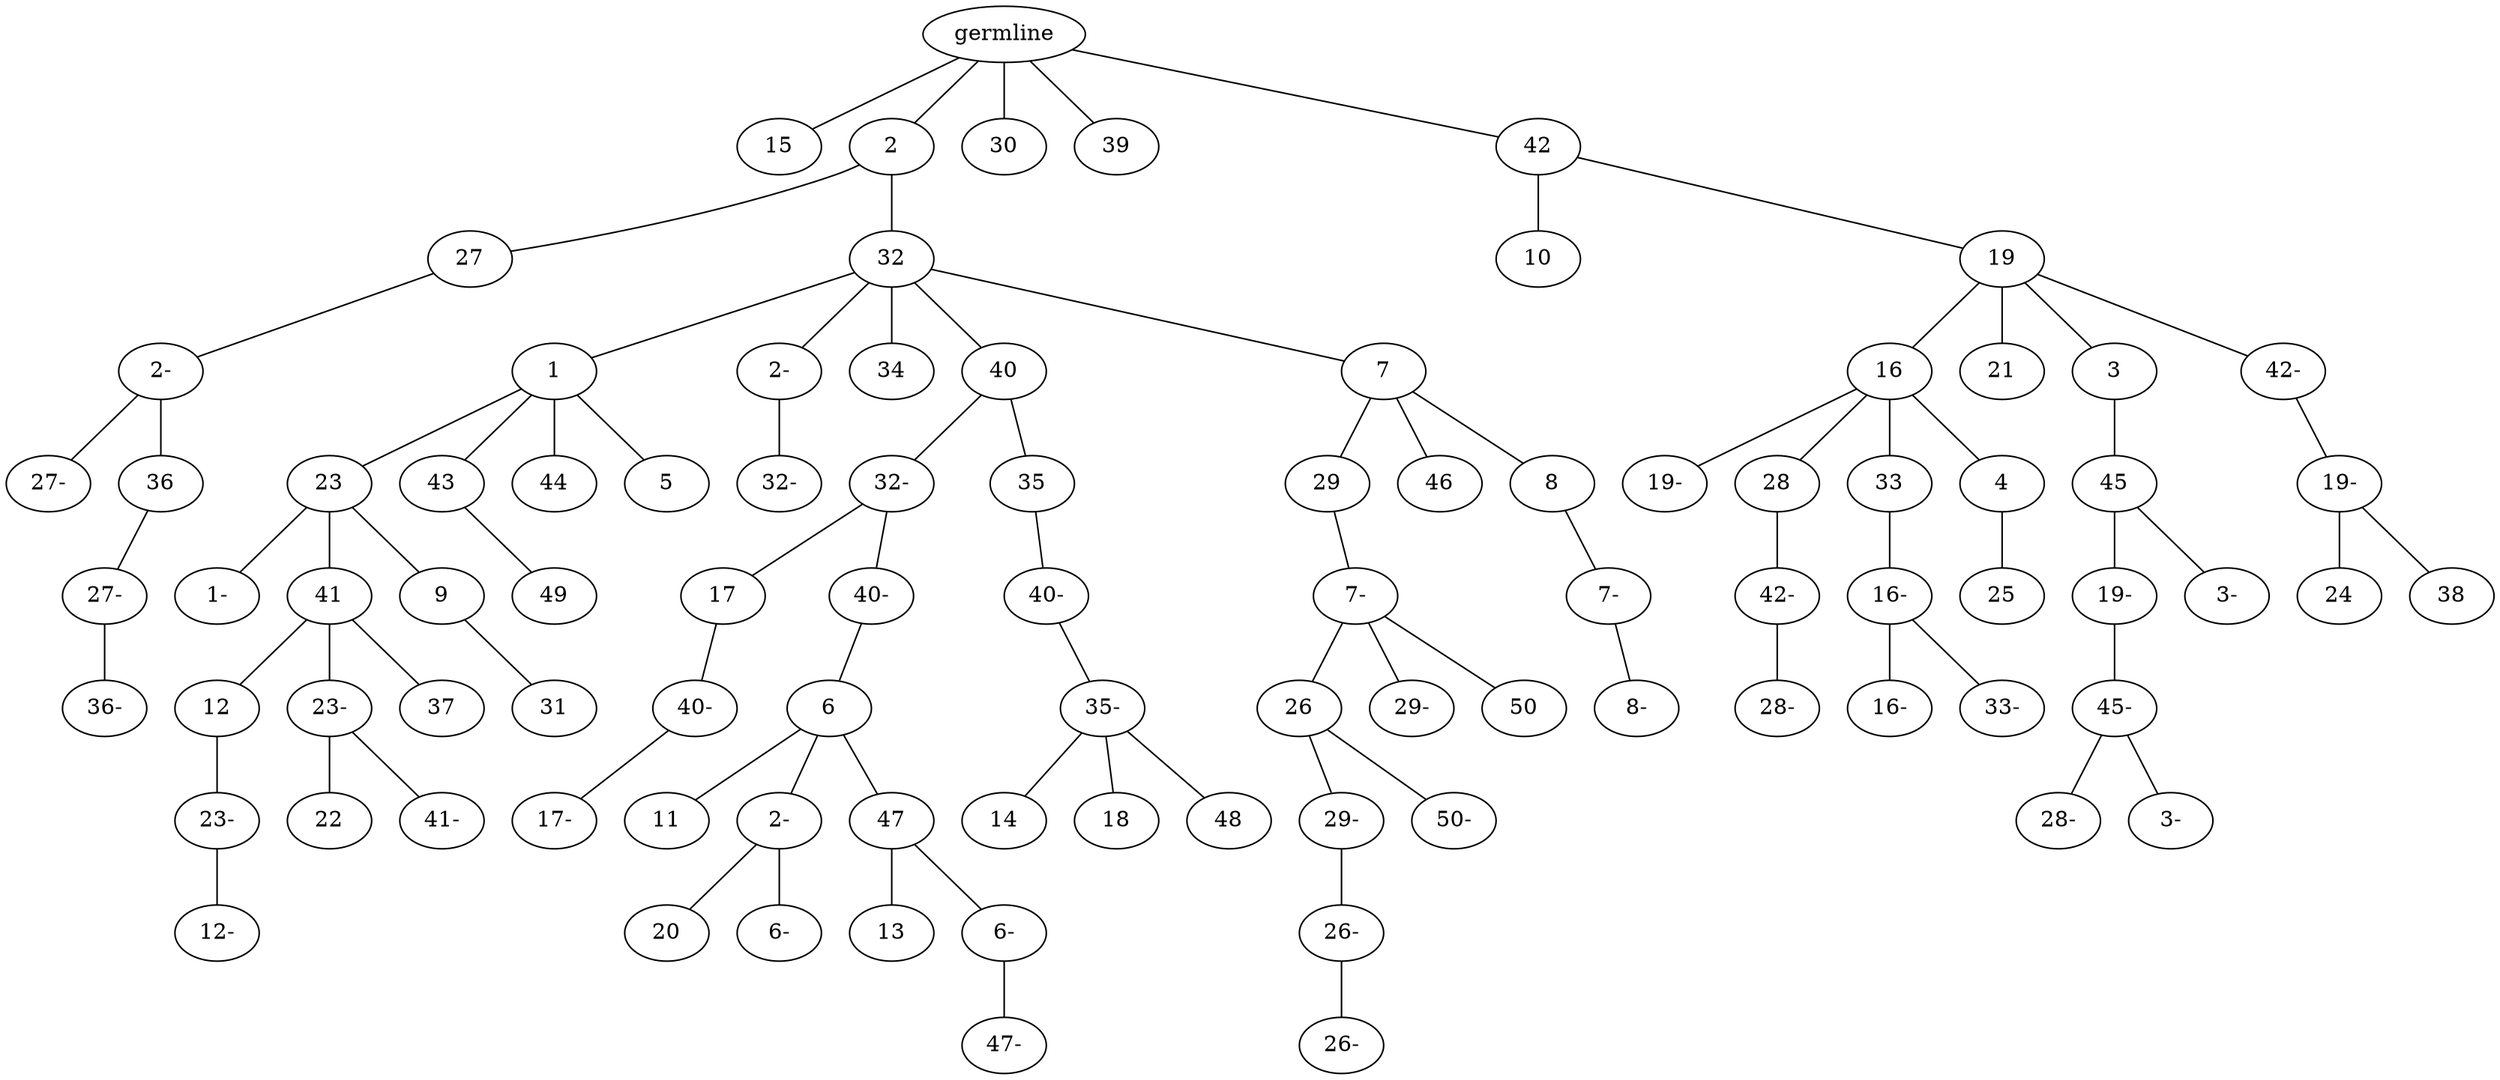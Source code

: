 graph tree {
    "139641565325632" [label="germline"];
    "139641578818768" [label="15"];
    "139641573396544" [label="2"];
    "139641573400048" [label="27"];
    "139641573400528" [label="2-"];
    "139641573397168" [label="27-"];
    "139641573398368" [label="36"];
    "139641573400288" [label="27-"];
    "139641568481488" [label="36-"];
    "139641573397216" [label="32"];
    "139641573398752" [label="1"];
    "139641568484416" [label="23"];
    "139641568485280" [label="1-"];
    "139641568484704" [label="41"];
    "139641568481968" [label="12"];
    "139641568483312" [label="23-"];
    "139641568482976" [label="12-"];
    "139641568481920" [label="23-"];
    "139641568484176" [label="22"];
    "139641568485328" [label="41-"];
    "139641568484128" [label="37"];
    "139641568481680" [label="9"];
    "139641564322448" [label="31"];
    "139641568483120" [label="43"];
    "139641568482880" [label="49"];
    "139641568482640" [label="44"];
    "139641568482112" [label="5"];
    "139641573399184" [label="2-"];
    "139641568484512" [label="32-"];
    "139641568481536" [label="34"];
    "139641568482688" [label="40"];
    "139641568481392" [label="32-"];
    "139641568482352" [label="17"];
    "139641575818144" [label="40-"];
    "139641575820976" [label="17-"];
    "139641568484080" [label="40-"];
    "139641575817472" [label="6"];
    "139641575819680" [label="11"];
    "139641575818096" [label="2-"];
    "139641575821264" [label="20"];
    "139641575820400" [label="6-"];
    "139641575820784" [label="47"];
    "139641575820736" [label="13"];
    "139641576245328" [label="6-"];
    "139641576244416" [label="47-"];
    "139641568482016" [label="35"];
    "139641575817376" [label="40-"];
    "139641576243840" [label="35-"];
    "139641576245040" [label="14"];
    "139641576244896" [label="18"];
    "139641576245184" [label="48"];
    "139641570322128" [label="7"];
    "139641575819776" [label="29"];
    "139641576245904" [label="7-"];
    "139641576243360" [label="26"];
    "139641576245760" [label="29-"];
    "139641576246960" [label="26-"];
    "139641576243936" [label="26-"];
    "139641576245136" [label="50-"];
    "139641576246720" [label="29-"];
    "139641576245520" [label="50"];
    "139641576243456" [label="46"];
    "139641576244560" [label="8"];
    "139641576246768" [label="7-"];
    "139641576245376" [label="8-"];
    "139641573397024" [label="30"];
    "139641573397792" [label="39"];
    "139641573399568" [label="42"];
    "139641576244800" [label="10"];
    "139641576243792" [label="19"];
    "139641576247152" [label="16"];
    "139641564918208" [label="19-"];
    "139641564920176" [label="28"];
    "139641564920848" [label="42-"];
    "139641564917824" [label="28-"];
    "139641564919312" [label="33"];
    "139641564918496" [label="16-"];
    "139641564919984" [label="16-"];
    "139641564920560" [label="33-"];
    "139641564920896" [label="4"];
    "139641563005424" [label="25"];
    "139641576244224" [label="21"];
    "139641564919024" [label="3"];
    "139641564920416" [label="45"];
    "139641564920944" [label="19-"];
    "139641564919552" [label="45-"];
    "139641564919888" [label="28-"];
    "139641564919168" [label="3-"];
    "139641564919600" [label="3-"];
    "139641564920320" [label="42-"];
    "139641564919504" [label="19-"];
    "139641564920080" [label="24"];
    "139641564918448" [label="38"];
    "139641565325632" -- "139641578818768";
    "139641565325632" -- "139641573396544";
    "139641565325632" -- "139641573397024";
    "139641565325632" -- "139641573397792";
    "139641565325632" -- "139641573399568";
    "139641573396544" -- "139641573400048";
    "139641573396544" -- "139641573397216";
    "139641573400048" -- "139641573400528";
    "139641573400528" -- "139641573397168";
    "139641573400528" -- "139641573398368";
    "139641573398368" -- "139641573400288";
    "139641573400288" -- "139641568481488";
    "139641573397216" -- "139641573398752";
    "139641573397216" -- "139641573399184";
    "139641573397216" -- "139641568481536";
    "139641573397216" -- "139641568482688";
    "139641573397216" -- "139641570322128";
    "139641573398752" -- "139641568484416";
    "139641573398752" -- "139641568483120";
    "139641573398752" -- "139641568482640";
    "139641573398752" -- "139641568482112";
    "139641568484416" -- "139641568485280";
    "139641568484416" -- "139641568484704";
    "139641568484416" -- "139641568481680";
    "139641568484704" -- "139641568481968";
    "139641568484704" -- "139641568481920";
    "139641568484704" -- "139641568484128";
    "139641568481968" -- "139641568483312";
    "139641568483312" -- "139641568482976";
    "139641568481920" -- "139641568484176";
    "139641568481920" -- "139641568485328";
    "139641568481680" -- "139641564322448";
    "139641568483120" -- "139641568482880";
    "139641573399184" -- "139641568484512";
    "139641568482688" -- "139641568481392";
    "139641568482688" -- "139641568482016";
    "139641568481392" -- "139641568482352";
    "139641568481392" -- "139641568484080";
    "139641568482352" -- "139641575818144";
    "139641575818144" -- "139641575820976";
    "139641568484080" -- "139641575817472";
    "139641575817472" -- "139641575819680";
    "139641575817472" -- "139641575818096";
    "139641575817472" -- "139641575820784";
    "139641575818096" -- "139641575821264";
    "139641575818096" -- "139641575820400";
    "139641575820784" -- "139641575820736";
    "139641575820784" -- "139641576245328";
    "139641576245328" -- "139641576244416";
    "139641568482016" -- "139641575817376";
    "139641575817376" -- "139641576243840";
    "139641576243840" -- "139641576245040";
    "139641576243840" -- "139641576244896";
    "139641576243840" -- "139641576245184";
    "139641570322128" -- "139641575819776";
    "139641570322128" -- "139641576243456";
    "139641570322128" -- "139641576244560";
    "139641575819776" -- "139641576245904";
    "139641576245904" -- "139641576243360";
    "139641576245904" -- "139641576246720";
    "139641576245904" -- "139641576245520";
    "139641576243360" -- "139641576245760";
    "139641576243360" -- "139641576245136";
    "139641576245760" -- "139641576246960";
    "139641576246960" -- "139641576243936";
    "139641576244560" -- "139641576246768";
    "139641576246768" -- "139641576245376";
    "139641573399568" -- "139641576244800";
    "139641573399568" -- "139641576243792";
    "139641576243792" -- "139641576247152";
    "139641576243792" -- "139641576244224";
    "139641576243792" -- "139641564919024";
    "139641576243792" -- "139641564920320";
    "139641576247152" -- "139641564918208";
    "139641576247152" -- "139641564920176";
    "139641576247152" -- "139641564919312";
    "139641576247152" -- "139641564920896";
    "139641564920176" -- "139641564920848";
    "139641564920848" -- "139641564917824";
    "139641564919312" -- "139641564918496";
    "139641564918496" -- "139641564919984";
    "139641564918496" -- "139641564920560";
    "139641564920896" -- "139641563005424";
    "139641564919024" -- "139641564920416";
    "139641564920416" -- "139641564920944";
    "139641564920416" -- "139641564919600";
    "139641564920944" -- "139641564919552";
    "139641564919552" -- "139641564919888";
    "139641564919552" -- "139641564919168";
    "139641564920320" -- "139641564919504";
    "139641564919504" -- "139641564920080";
    "139641564919504" -- "139641564918448";
}
